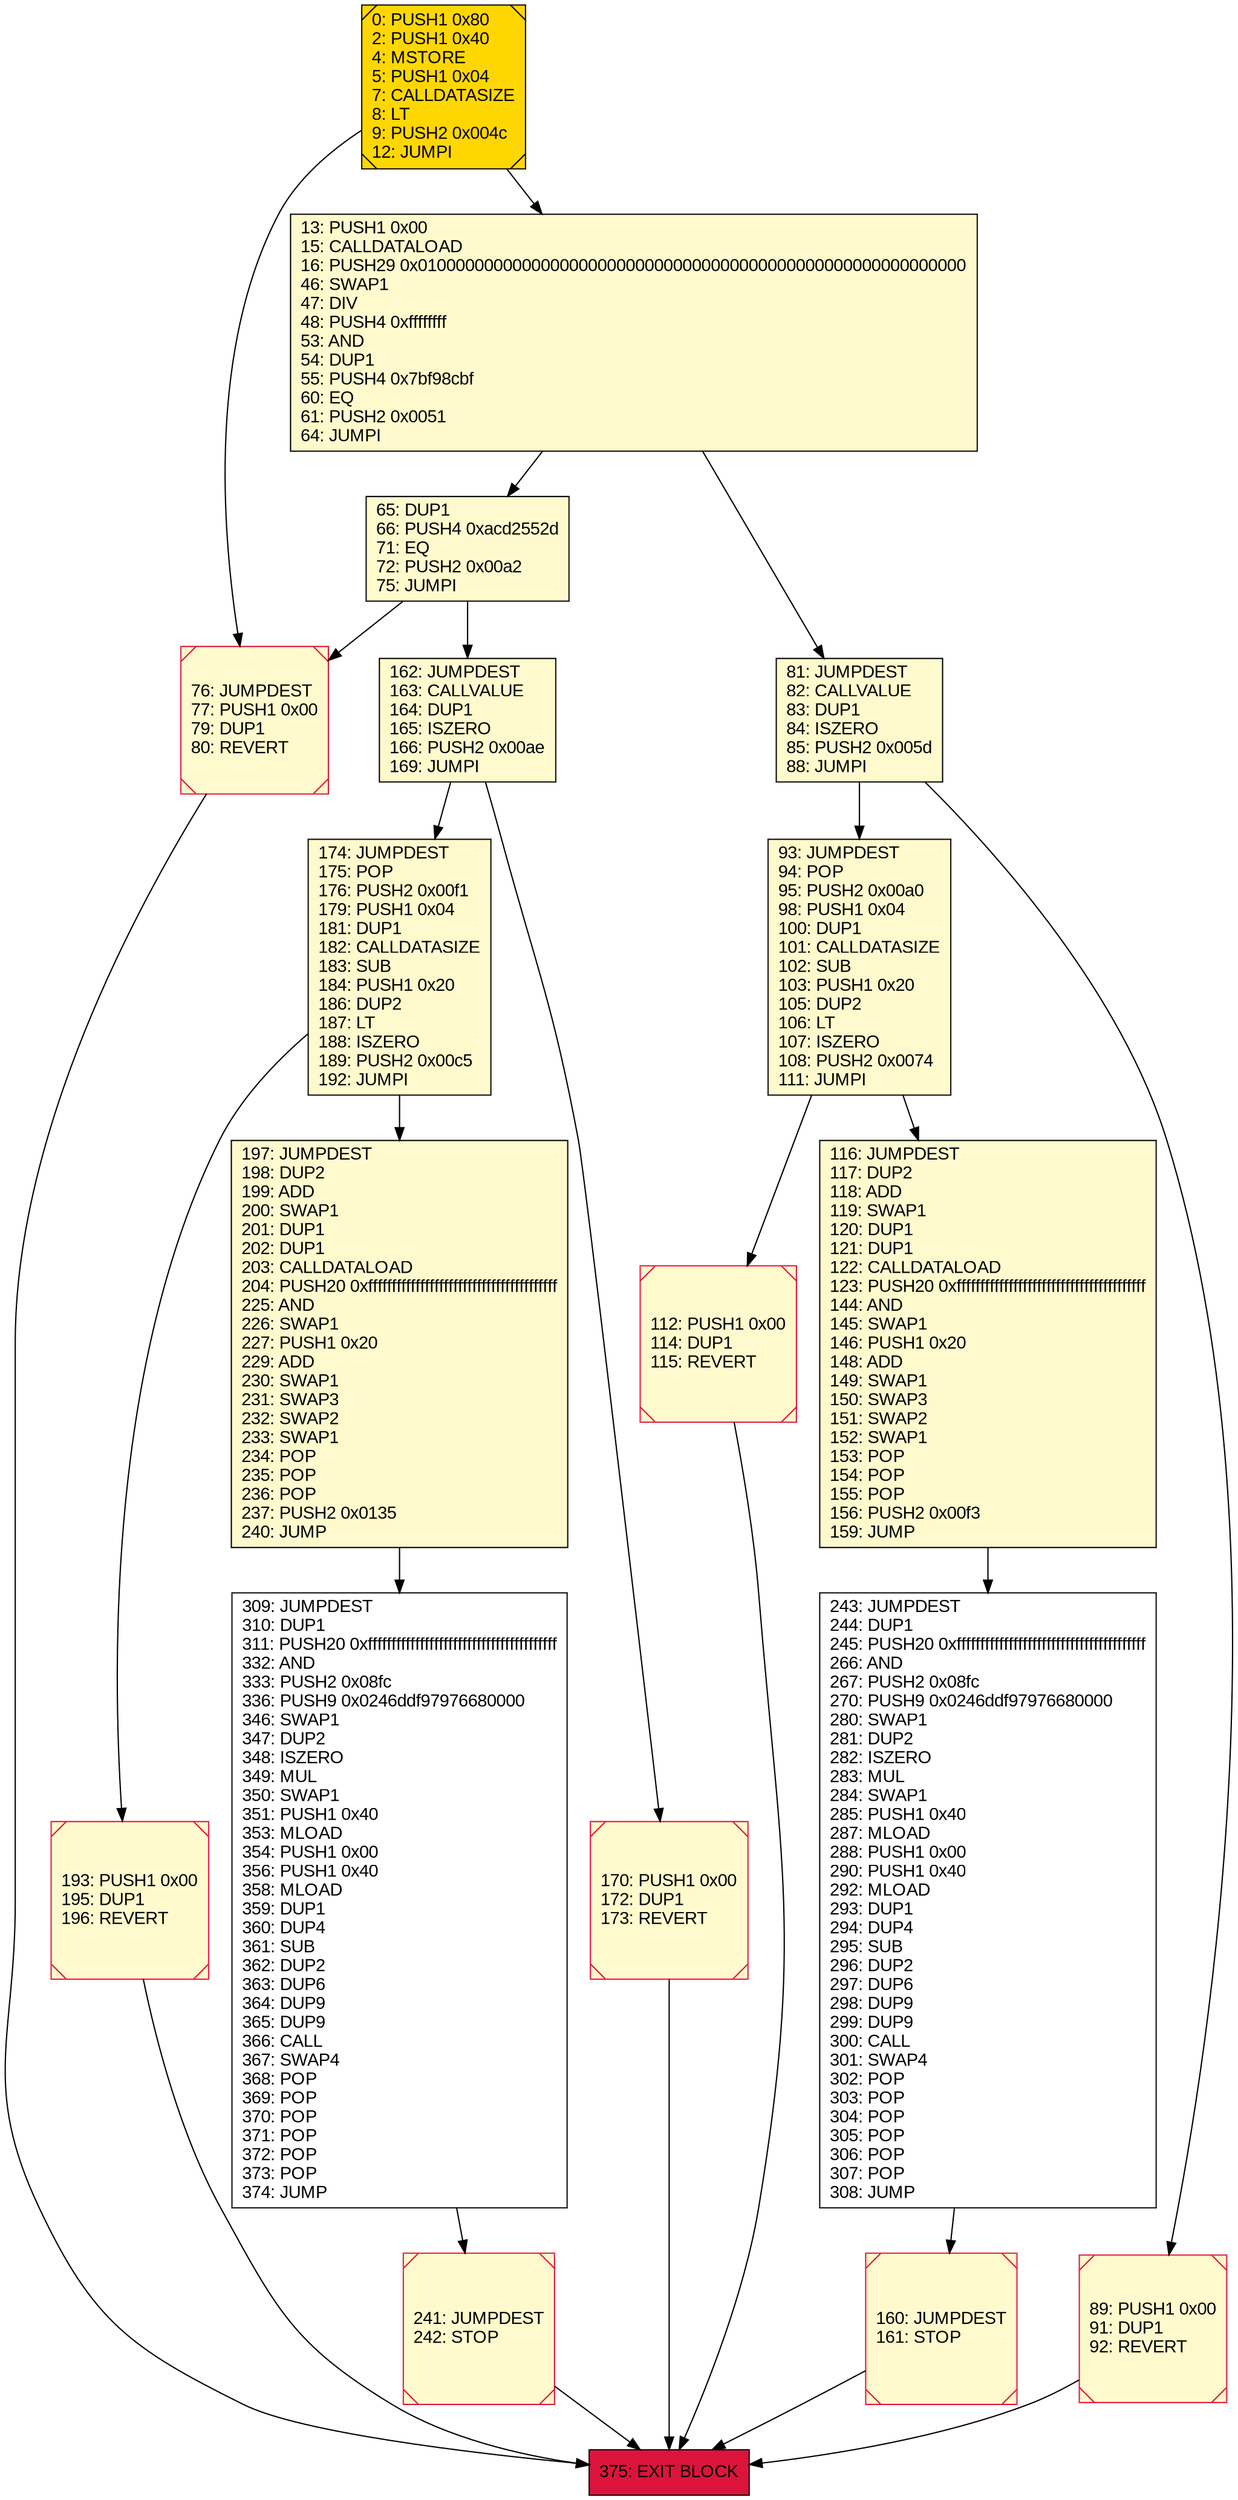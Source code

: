 digraph G {
bgcolor=transparent rankdir=UD;
node [shape=box style=filled color=black fillcolor=white fontname=arial fontcolor=black];
193 [label="193: PUSH1 0x00\l195: DUP1\l196: REVERT\l" fillcolor=lemonchiffon shape=Msquare color=crimson ];
309 [label="309: JUMPDEST\l310: DUP1\l311: PUSH20 0xffffffffffffffffffffffffffffffffffffffff\l332: AND\l333: PUSH2 0x08fc\l336: PUSH9 0x0246ddf97976680000\l346: SWAP1\l347: DUP2\l348: ISZERO\l349: MUL\l350: SWAP1\l351: PUSH1 0x40\l353: MLOAD\l354: PUSH1 0x00\l356: PUSH1 0x40\l358: MLOAD\l359: DUP1\l360: DUP4\l361: SUB\l362: DUP2\l363: DUP6\l364: DUP9\l365: DUP9\l366: CALL\l367: SWAP4\l368: POP\l369: POP\l370: POP\l371: POP\l372: POP\l373: POP\l374: JUMP\l" ];
241 [label="241: JUMPDEST\l242: STOP\l" fillcolor=lemonchiffon shape=Msquare color=crimson ];
93 [label="93: JUMPDEST\l94: POP\l95: PUSH2 0x00a0\l98: PUSH1 0x04\l100: DUP1\l101: CALLDATASIZE\l102: SUB\l103: PUSH1 0x20\l105: DUP2\l106: LT\l107: ISZERO\l108: PUSH2 0x0074\l111: JUMPI\l" fillcolor=lemonchiffon ];
243 [label="243: JUMPDEST\l244: DUP1\l245: PUSH20 0xffffffffffffffffffffffffffffffffffffffff\l266: AND\l267: PUSH2 0x08fc\l270: PUSH9 0x0246ddf97976680000\l280: SWAP1\l281: DUP2\l282: ISZERO\l283: MUL\l284: SWAP1\l285: PUSH1 0x40\l287: MLOAD\l288: PUSH1 0x00\l290: PUSH1 0x40\l292: MLOAD\l293: DUP1\l294: DUP4\l295: SUB\l296: DUP2\l297: DUP6\l298: DUP9\l299: DUP9\l300: CALL\l301: SWAP4\l302: POP\l303: POP\l304: POP\l305: POP\l306: POP\l307: POP\l308: JUMP\l" ];
0 [label="0: PUSH1 0x80\l2: PUSH1 0x40\l4: MSTORE\l5: PUSH1 0x04\l7: CALLDATASIZE\l8: LT\l9: PUSH2 0x004c\l12: JUMPI\l" fillcolor=lemonchiffon shape=Msquare fillcolor=gold ];
76 [label="76: JUMPDEST\l77: PUSH1 0x00\l79: DUP1\l80: REVERT\l" fillcolor=lemonchiffon shape=Msquare color=crimson ];
162 [label="162: JUMPDEST\l163: CALLVALUE\l164: DUP1\l165: ISZERO\l166: PUSH2 0x00ae\l169: JUMPI\l" fillcolor=lemonchiffon ];
174 [label="174: JUMPDEST\l175: POP\l176: PUSH2 0x00f1\l179: PUSH1 0x04\l181: DUP1\l182: CALLDATASIZE\l183: SUB\l184: PUSH1 0x20\l186: DUP2\l187: LT\l188: ISZERO\l189: PUSH2 0x00c5\l192: JUMPI\l" fillcolor=lemonchiffon ];
65 [label="65: DUP1\l66: PUSH4 0xacd2552d\l71: EQ\l72: PUSH2 0x00a2\l75: JUMPI\l" fillcolor=lemonchiffon ];
81 [label="81: JUMPDEST\l82: CALLVALUE\l83: DUP1\l84: ISZERO\l85: PUSH2 0x005d\l88: JUMPI\l" fillcolor=lemonchiffon ];
170 [label="170: PUSH1 0x00\l172: DUP1\l173: REVERT\l" fillcolor=lemonchiffon shape=Msquare color=crimson ];
112 [label="112: PUSH1 0x00\l114: DUP1\l115: REVERT\l" fillcolor=lemonchiffon shape=Msquare color=crimson ];
197 [label="197: JUMPDEST\l198: DUP2\l199: ADD\l200: SWAP1\l201: DUP1\l202: DUP1\l203: CALLDATALOAD\l204: PUSH20 0xffffffffffffffffffffffffffffffffffffffff\l225: AND\l226: SWAP1\l227: PUSH1 0x20\l229: ADD\l230: SWAP1\l231: SWAP3\l232: SWAP2\l233: SWAP1\l234: POP\l235: POP\l236: POP\l237: PUSH2 0x0135\l240: JUMP\l" fillcolor=lemonchiffon ];
160 [label="160: JUMPDEST\l161: STOP\l" fillcolor=lemonchiffon shape=Msquare color=crimson ];
375 [label="375: EXIT BLOCK\l" fillcolor=crimson ];
89 [label="89: PUSH1 0x00\l91: DUP1\l92: REVERT\l" fillcolor=lemonchiffon shape=Msquare color=crimson ];
116 [label="116: JUMPDEST\l117: DUP2\l118: ADD\l119: SWAP1\l120: DUP1\l121: DUP1\l122: CALLDATALOAD\l123: PUSH20 0xffffffffffffffffffffffffffffffffffffffff\l144: AND\l145: SWAP1\l146: PUSH1 0x20\l148: ADD\l149: SWAP1\l150: SWAP3\l151: SWAP2\l152: SWAP1\l153: POP\l154: POP\l155: POP\l156: PUSH2 0x00f3\l159: JUMP\l" fillcolor=lemonchiffon ];
13 [label="13: PUSH1 0x00\l15: CALLDATALOAD\l16: PUSH29 0x0100000000000000000000000000000000000000000000000000000000\l46: SWAP1\l47: DIV\l48: PUSH4 0xffffffff\l53: AND\l54: DUP1\l55: PUSH4 0x7bf98cbf\l60: EQ\l61: PUSH2 0x0051\l64: JUMPI\l" fillcolor=lemonchiffon ];
162 -> 174;
65 -> 76;
160 -> 375;
174 -> 193;
81 -> 93;
89 -> 375;
241 -> 375;
0 -> 13;
93 -> 112;
193 -> 375;
174 -> 197;
0 -> 76;
162 -> 170;
65 -> 162;
309 -> 241;
112 -> 375;
81 -> 89;
197 -> 309;
243 -> 160;
13 -> 81;
13 -> 65;
93 -> 116;
116 -> 243;
170 -> 375;
76 -> 375;
}